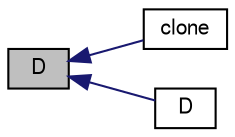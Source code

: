 digraph "D"
{
  bgcolor="transparent";
  edge [fontname="FreeSans",fontsize="10",labelfontname="FreeSans",labelfontsize="10"];
  node [fontname="FreeSans",fontsize="10",shape=record];
  rankdir="LR";
  Node142 [label="D",height=0.2,width=0.4,color="black", fillcolor="grey75", style="filled", fontcolor="black"];
  Node142 -> Node143 [dir="back",color="midnightblue",fontsize="10",style="solid",fontname="FreeSans"];
  Node143 [label="clone",height=0.2,width=0.4,color="black",URL="$a29942.html#af022e70d5b5476192357f6bf43a14f37",tooltip="Construct and return clone. "];
  Node142 -> Node144 [dir="back",color="midnightblue",fontsize="10",style="solid",fontname="FreeSans"];
  Node144 [label="D",height=0.2,width=0.4,color="black",URL="$a29942.html#a318ed17520622035305d20b8e56cee23",tooltip="Vapour diffussivity [m2/s] with specified binary pair. "];
}
